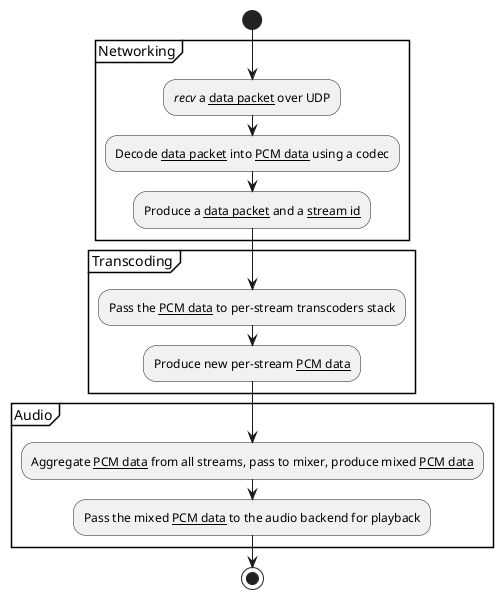 @startuml audio-output-flow

start

partition "Networking" {
  ://recv// a __data packet__ over UDP;
  :Decode __data packet__ into __PCM data__ using a codec;
  :Produce a __data packet__ and a __stream id__;
}

partition "Transcoding" {
  :Pass the __PCM data__ to per-stream transcoders stack;
  :Produce new per-stream __PCM data__;
}

partition "Audio" {
  :Aggregate __PCM data__ from all streams, pass to mixer, produce mixed __PCM data__;
  :Pass the mixed __PCM data__ to the audio backend for playback;
}

stop

@enduml
